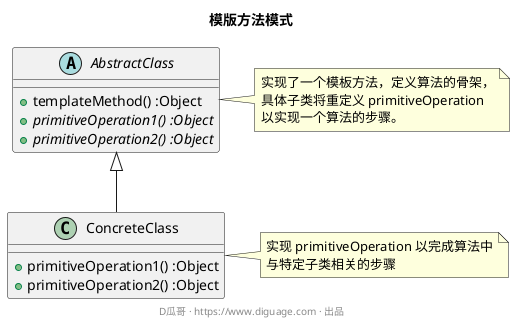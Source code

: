 @startuml
title "**模版方法模式**"

abstract class AbstractClass {
  + templateMethod() :Object
  + {abstract} primitiveOperation1() :Object
  + {abstract} primitiveOperation2() :Object
}
note right: 实现了一个模板方法，定义算法的骨架，\n具体子类将重定义 primitiveOperation \n以实现一个算法的步骤。

class ConcreteClass {
  + primitiveOperation1() :Object
  + primitiveOperation2() :Object
}
note right: 实现 primitiveOperation 以完成算法中\n与特定子类相关的步骤

AbstractClass <|-- ConcreteClass

footer D瓜哥 · https://www.diguage.com · 出品
@enduml
